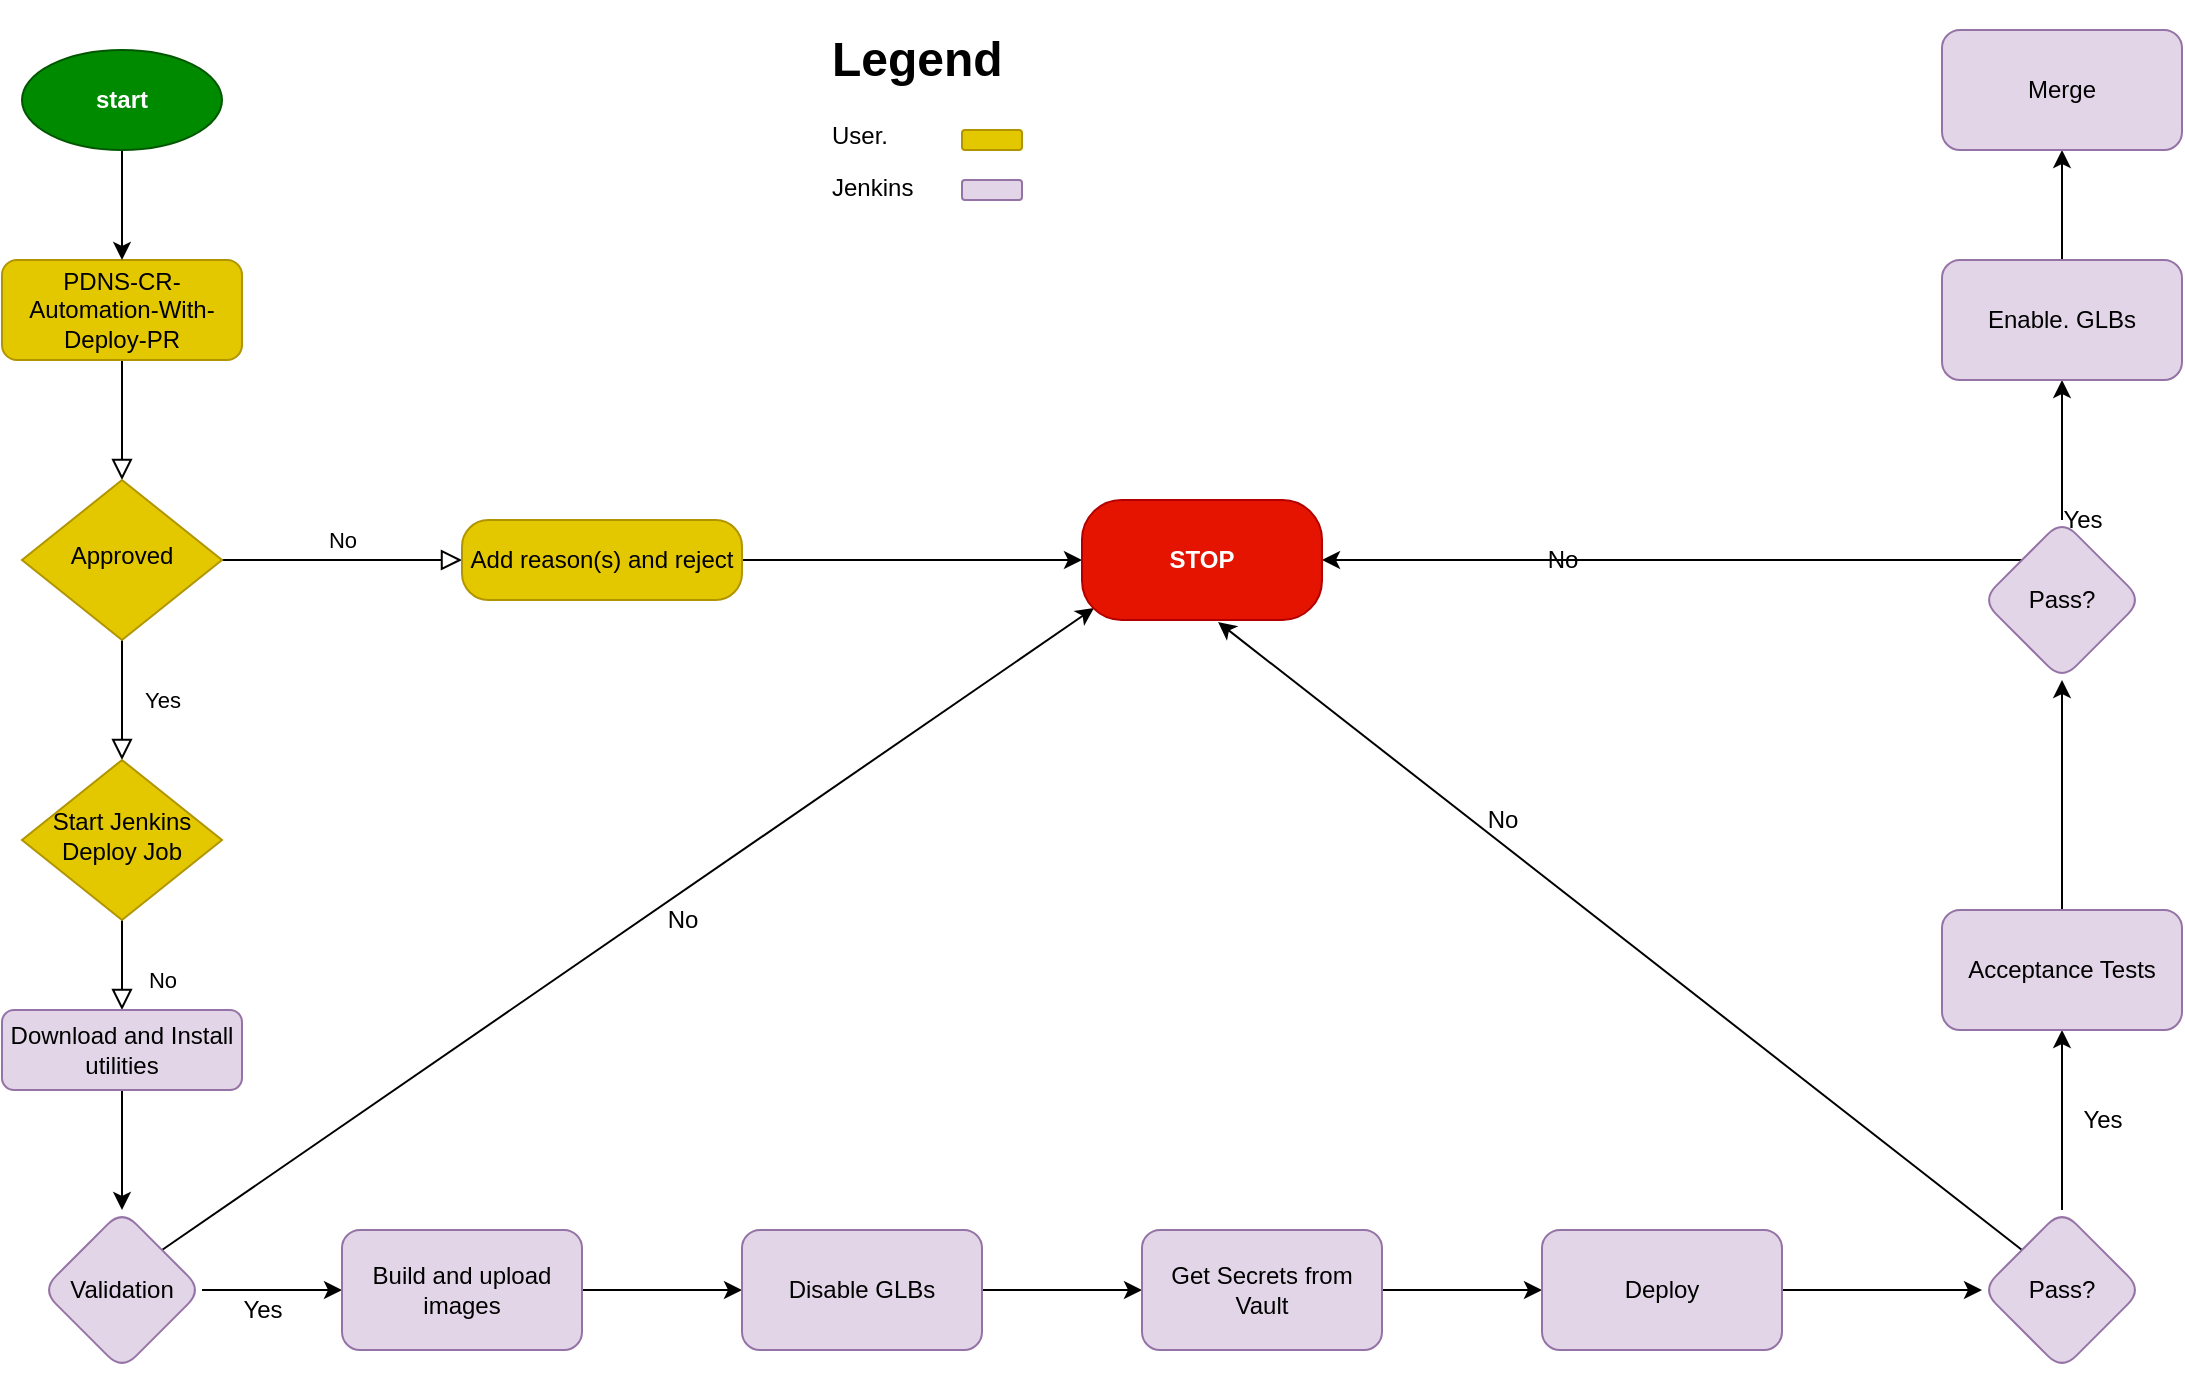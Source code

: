 <mxfile version="20.8.16" type="github">
  <diagram id="C5RBs43oDa-KdzZeNtuy" name="Page-1">
    <mxGraphModel dx="1434" dy="739" grid="1" gridSize="10" guides="1" tooltips="1" connect="1" arrows="1" fold="1" page="1" pageScale="1" pageWidth="827" pageHeight="1169" math="0" shadow="0">
      <root>
        <mxCell id="WIyWlLk6GJQsqaUBKTNV-0" />
        <mxCell id="WIyWlLk6GJQsqaUBKTNV-1" parent="WIyWlLk6GJQsqaUBKTNV-0" />
        <mxCell id="WIyWlLk6GJQsqaUBKTNV-2" value="" style="rounded=0;html=1;jettySize=auto;orthogonalLoop=1;fontSize=11;endArrow=block;endFill=0;endSize=8;strokeWidth=1;shadow=0;labelBackgroundColor=none;edgeStyle=orthogonalEdgeStyle;" parent="WIyWlLk6GJQsqaUBKTNV-1" source="WIyWlLk6GJQsqaUBKTNV-3" target="WIyWlLk6GJQsqaUBKTNV-6" edge="1">
          <mxGeometry relative="1" as="geometry" />
        </mxCell>
        <mxCell id="WIyWlLk6GJQsqaUBKTNV-3" value="PDNS-CR-Automation-With-Deploy-PR" style="rounded=1;whiteSpace=wrap;html=1;fontSize=12;glass=0;strokeWidth=1;shadow=0;fillColor=#e3c800;strokeColor=#B09500;fontColor=#000000;" parent="WIyWlLk6GJQsqaUBKTNV-1" vertex="1">
          <mxGeometry x="20" y="170" width="120" height="50" as="geometry" />
        </mxCell>
        <mxCell id="WIyWlLk6GJQsqaUBKTNV-4" value="Yes" style="rounded=0;html=1;jettySize=auto;orthogonalLoop=1;fontSize=11;endArrow=block;endFill=0;endSize=8;strokeWidth=1;shadow=0;labelBackgroundColor=none;edgeStyle=orthogonalEdgeStyle;" parent="WIyWlLk6GJQsqaUBKTNV-1" source="WIyWlLk6GJQsqaUBKTNV-6" target="WIyWlLk6GJQsqaUBKTNV-10" edge="1">
          <mxGeometry y="20" relative="1" as="geometry">
            <mxPoint as="offset" />
          </mxGeometry>
        </mxCell>
        <mxCell id="WIyWlLk6GJQsqaUBKTNV-5" value="No" style="edgeStyle=orthogonalEdgeStyle;rounded=0;html=1;jettySize=auto;orthogonalLoop=1;fontSize=11;endArrow=block;endFill=0;endSize=8;strokeWidth=1;shadow=0;labelBackgroundColor=none;" parent="WIyWlLk6GJQsqaUBKTNV-1" source="WIyWlLk6GJQsqaUBKTNV-6" target="WIyWlLk6GJQsqaUBKTNV-7" edge="1">
          <mxGeometry y="10" relative="1" as="geometry">
            <mxPoint as="offset" />
          </mxGeometry>
        </mxCell>
        <mxCell id="WIyWlLk6GJQsqaUBKTNV-6" value="Approved" style="rhombus;whiteSpace=wrap;html=1;shadow=0;fontFamily=Helvetica;fontSize=12;align=center;strokeWidth=1;spacing=6;spacingTop=-4;fillColor=#e3c800;fontColor=#000000;strokeColor=#B09500;" parent="WIyWlLk6GJQsqaUBKTNV-1" vertex="1">
          <mxGeometry x="30" y="280" width="100" height="80" as="geometry" />
        </mxCell>
        <mxCell id="usx7o39QProji-OPGjAO-38" value="" style="edgeStyle=none;rounded=0;orthogonalLoop=1;jettySize=auto;html=1;" edge="1" parent="WIyWlLk6GJQsqaUBKTNV-1" source="WIyWlLk6GJQsqaUBKTNV-7" target="usx7o39QProji-OPGjAO-37">
          <mxGeometry relative="1" as="geometry" />
        </mxCell>
        <mxCell id="WIyWlLk6GJQsqaUBKTNV-7" value="Add reason(s) and reject" style="rounded=1;whiteSpace=wrap;html=1;fontSize=12;glass=0;strokeWidth=1;shadow=0;arcSize=33;fillColor=#e3c800;fontColor=#000000;strokeColor=#B09500;" parent="WIyWlLk6GJQsqaUBKTNV-1" vertex="1">
          <mxGeometry x="250" y="300" width="140" height="40" as="geometry" />
        </mxCell>
        <mxCell id="WIyWlLk6GJQsqaUBKTNV-8" value="No" style="rounded=0;html=1;jettySize=auto;orthogonalLoop=1;fontSize=11;endArrow=block;endFill=0;endSize=8;strokeWidth=1;shadow=0;labelBackgroundColor=none;edgeStyle=orthogonalEdgeStyle;" parent="WIyWlLk6GJQsqaUBKTNV-1" source="WIyWlLk6GJQsqaUBKTNV-10" target="WIyWlLk6GJQsqaUBKTNV-11" edge="1">
          <mxGeometry x="0.333" y="20" relative="1" as="geometry">
            <mxPoint as="offset" />
          </mxGeometry>
        </mxCell>
        <mxCell id="WIyWlLk6GJQsqaUBKTNV-10" value="Start Jenkins&lt;br&gt;Deploy Job" style="rhombus;whiteSpace=wrap;html=1;shadow=0;fontFamily=Helvetica;fontSize=12;align=center;strokeWidth=1;spacing=6;spacingTop=-4;fillColor=#e3c800;fontColor=#000000;strokeColor=#B09500;" parent="WIyWlLk6GJQsqaUBKTNV-1" vertex="1">
          <mxGeometry x="30" y="420" width="100" height="80" as="geometry" />
        </mxCell>
        <mxCell id="usx7o39QProji-OPGjAO-12" value="" style="edgeStyle=none;rounded=0;orthogonalLoop=1;jettySize=auto;html=1;" edge="1" parent="WIyWlLk6GJQsqaUBKTNV-1" source="WIyWlLk6GJQsqaUBKTNV-11" target="usx7o39QProji-OPGjAO-11">
          <mxGeometry relative="1" as="geometry" />
        </mxCell>
        <mxCell id="WIyWlLk6GJQsqaUBKTNV-11" value="Download and Install utilities" style="rounded=1;whiteSpace=wrap;html=1;fontSize=12;glass=0;strokeWidth=1;shadow=0;fillColor=#e1d5e7;strokeColor=#9673a6;" parent="WIyWlLk6GJQsqaUBKTNV-1" vertex="1">
          <mxGeometry x="20" y="545" width="120" height="40" as="geometry" />
        </mxCell>
        <mxCell id="usx7o39QProji-OPGjAO-5" style="edgeStyle=none;rounded=0;orthogonalLoop=1;jettySize=auto;html=1;entryX=0.5;entryY=0;entryDx=0;entryDy=0;" edge="1" parent="WIyWlLk6GJQsqaUBKTNV-1" source="usx7o39QProji-OPGjAO-4" target="WIyWlLk6GJQsqaUBKTNV-3">
          <mxGeometry relative="1" as="geometry" />
        </mxCell>
        <mxCell id="usx7o39QProji-OPGjAO-4" value="&lt;b&gt;start&lt;/b&gt;" style="ellipse;whiteSpace=wrap;html=1;fillColor=#008a00;fontColor=#ffffff;strokeColor=#005700;" vertex="1" parent="WIyWlLk6GJQsqaUBKTNV-1">
          <mxGeometry x="30" y="65" width="100" height="50" as="geometry" />
        </mxCell>
        <mxCell id="usx7o39QProji-OPGjAO-14" value="" style="edgeStyle=none;rounded=0;orthogonalLoop=1;jettySize=auto;html=1;" edge="1" parent="WIyWlLk6GJQsqaUBKTNV-1" source="usx7o39QProji-OPGjAO-11" target="usx7o39QProji-OPGjAO-13">
          <mxGeometry relative="1" as="geometry" />
        </mxCell>
        <mxCell id="usx7o39QProji-OPGjAO-59" style="edgeStyle=none;rounded=0;orthogonalLoop=1;jettySize=auto;html=1;exitX=1;exitY=0;exitDx=0;exitDy=0;entryX=0.05;entryY=0.9;entryDx=0;entryDy=0;entryPerimeter=0;" edge="1" parent="WIyWlLk6GJQsqaUBKTNV-1" source="usx7o39QProji-OPGjAO-11" target="usx7o39QProji-OPGjAO-37">
          <mxGeometry relative="1" as="geometry">
            <mxPoint x="570" y="340" as="targetPoint" />
          </mxGeometry>
        </mxCell>
        <mxCell id="usx7o39QProji-OPGjAO-11" value="Validation" style="rhombus;whiteSpace=wrap;html=1;rounded=1;glass=0;strokeWidth=1;shadow=0;fillColor=#e1d5e7;strokeColor=#9673a6;" vertex="1" parent="WIyWlLk6GJQsqaUBKTNV-1">
          <mxGeometry x="40" y="645" width="80" height="80" as="geometry" />
        </mxCell>
        <mxCell id="usx7o39QProji-OPGjAO-18" value="" style="edgeStyle=none;rounded=0;orthogonalLoop=1;jettySize=auto;html=1;" edge="1" parent="WIyWlLk6GJQsqaUBKTNV-1" source="usx7o39QProji-OPGjAO-13" target="usx7o39QProji-OPGjAO-17">
          <mxGeometry relative="1" as="geometry" />
        </mxCell>
        <mxCell id="usx7o39QProji-OPGjAO-13" value="Build and upload images" style="whiteSpace=wrap;html=1;rounded=1;glass=0;strokeWidth=1;shadow=0;fillColor=#e1d5e7;strokeColor=#9673a6;" vertex="1" parent="WIyWlLk6GJQsqaUBKTNV-1">
          <mxGeometry x="190" y="655" width="120" height="60" as="geometry" />
        </mxCell>
        <mxCell id="usx7o39QProji-OPGjAO-20" value="" style="edgeStyle=none;rounded=0;orthogonalLoop=1;jettySize=auto;html=1;" edge="1" parent="WIyWlLk6GJQsqaUBKTNV-1" source="usx7o39QProji-OPGjAO-17" target="usx7o39QProji-OPGjAO-19">
          <mxGeometry relative="1" as="geometry" />
        </mxCell>
        <mxCell id="usx7o39QProji-OPGjAO-17" value="Disable GLBs" style="whiteSpace=wrap;html=1;rounded=1;glass=0;strokeWidth=1;shadow=0;fillColor=#e1d5e7;strokeColor=#9673a6;" vertex="1" parent="WIyWlLk6GJQsqaUBKTNV-1">
          <mxGeometry x="390" y="655" width="120" height="60" as="geometry" />
        </mxCell>
        <mxCell id="usx7o39QProji-OPGjAO-22" value="" style="edgeStyle=none;rounded=0;orthogonalLoop=1;jettySize=auto;html=1;" edge="1" parent="WIyWlLk6GJQsqaUBKTNV-1" source="usx7o39QProji-OPGjAO-19" target="usx7o39QProji-OPGjAO-21">
          <mxGeometry relative="1" as="geometry" />
        </mxCell>
        <mxCell id="usx7o39QProji-OPGjAO-19" value="Get Secrets from Vault" style="whiteSpace=wrap;html=1;rounded=1;glass=0;strokeWidth=1;shadow=0;fillColor=#e1d5e7;strokeColor=#9673a6;" vertex="1" parent="WIyWlLk6GJQsqaUBKTNV-1">
          <mxGeometry x="590" y="655" width="120" height="60" as="geometry" />
        </mxCell>
        <mxCell id="usx7o39QProji-OPGjAO-25" value="" style="edgeStyle=none;rounded=0;orthogonalLoop=1;jettySize=auto;html=1;" edge="1" parent="WIyWlLk6GJQsqaUBKTNV-1" source="usx7o39QProji-OPGjAO-21" target="usx7o39QProji-OPGjAO-24">
          <mxGeometry relative="1" as="geometry" />
        </mxCell>
        <mxCell id="usx7o39QProji-OPGjAO-21" value="Deploy" style="whiteSpace=wrap;html=1;rounded=1;glass=0;strokeWidth=1;shadow=0;fillColor=#e1d5e7;strokeColor=#9673a6;" vertex="1" parent="WIyWlLk6GJQsqaUBKTNV-1">
          <mxGeometry x="790" y="655" width="120" height="60" as="geometry" />
        </mxCell>
        <mxCell id="usx7o39QProji-OPGjAO-27" value="" style="edgeStyle=none;rounded=0;orthogonalLoop=1;jettySize=auto;html=1;" edge="1" parent="WIyWlLk6GJQsqaUBKTNV-1" source="usx7o39QProji-OPGjAO-24" target="usx7o39QProji-OPGjAO-26">
          <mxGeometry relative="1" as="geometry" />
        </mxCell>
        <mxCell id="usx7o39QProji-OPGjAO-42" style="edgeStyle=none;rounded=0;orthogonalLoop=1;jettySize=auto;html=1;exitX=0;exitY=0;exitDx=0;exitDy=0;entryX=0.567;entryY=1.017;entryDx=0;entryDy=0;entryPerimeter=0;" edge="1" parent="WIyWlLk6GJQsqaUBKTNV-1" source="usx7o39QProji-OPGjAO-24" target="usx7o39QProji-OPGjAO-37">
          <mxGeometry relative="1" as="geometry" />
        </mxCell>
        <mxCell id="usx7o39QProji-OPGjAO-24" value="Pass?" style="rhombus;whiteSpace=wrap;html=1;rounded=1;glass=0;strokeWidth=1;shadow=0;fillColor=#e1d5e7;strokeColor=#9673a6;" vertex="1" parent="WIyWlLk6GJQsqaUBKTNV-1">
          <mxGeometry x="1010" y="645" width="80" height="80" as="geometry" />
        </mxCell>
        <mxCell id="usx7o39QProji-OPGjAO-29" value="" style="edgeStyle=none;rounded=0;orthogonalLoop=1;jettySize=auto;html=1;" edge="1" parent="WIyWlLk6GJQsqaUBKTNV-1" source="usx7o39QProji-OPGjAO-26" target="usx7o39QProji-OPGjAO-28">
          <mxGeometry relative="1" as="geometry" />
        </mxCell>
        <mxCell id="usx7o39QProji-OPGjAO-26" value="Acceptance Tests" style="whiteSpace=wrap;html=1;rounded=1;glass=0;strokeWidth=1;shadow=0;fillColor=#e1d5e7;strokeColor=#9673a6;" vertex="1" parent="WIyWlLk6GJQsqaUBKTNV-1">
          <mxGeometry x="990" y="495" width="120" height="60" as="geometry" />
        </mxCell>
        <mxCell id="usx7o39QProji-OPGjAO-31" value="" style="edgeStyle=none;rounded=0;orthogonalLoop=1;jettySize=auto;html=1;" edge="1" parent="WIyWlLk6GJQsqaUBKTNV-1" source="usx7o39QProji-OPGjAO-28" target="usx7o39QProji-OPGjAO-30">
          <mxGeometry relative="1" as="geometry" />
        </mxCell>
        <mxCell id="usx7o39QProji-OPGjAO-44" style="edgeStyle=none;rounded=0;orthogonalLoop=1;jettySize=auto;html=1;exitX=0;exitY=0;exitDx=0;exitDy=0;entryX=1;entryY=0.5;entryDx=0;entryDy=0;" edge="1" parent="WIyWlLk6GJQsqaUBKTNV-1" source="usx7o39QProji-OPGjAO-28" target="usx7o39QProji-OPGjAO-37">
          <mxGeometry relative="1" as="geometry" />
        </mxCell>
        <mxCell id="usx7o39QProji-OPGjAO-28" value="Pass?" style="rhombus;whiteSpace=wrap;html=1;rounded=1;glass=0;strokeWidth=1;shadow=0;fillColor=#e1d5e7;strokeColor=#9673a6;" vertex="1" parent="WIyWlLk6GJQsqaUBKTNV-1">
          <mxGeometry x="1010" y="300" width="80" height="80" as="geometry" />
        </mxCell>
        <mxCell id="usx7o39QProji-OPGjAO-33" value="" style="edgeStyle=none;rounded=0;orthogonalLoop=1;jettySize=auto;html=1;" edge="1" parent="WIyWlLk6GJQsqaUBKTNV-1" source="usx7o39QProji-OPGjAO-30" target="usx7o39QProji-OPGjAO-32">
          <mxGeometry relative="1" as="geometry" />
        </mxCell>
        <mxCell id="usx7o39QProji-OPGjAO-30" value="Enable. GLBs" style="whiteSpace=wrap;html=1;rounded=1;glass=0;strokeWidth=1;shadow=0;fillColor=#e1d5e7;strokeColor=#9673a6;" vertex="1" parent="WIyWlLk6GJQsqaUBKTNV-1">
          <mxGeometry x="990" y="170" width="120" height="60" as="geometry" />
        </mxCell>
        <mxCell id="usx7o39QProji-OPGjAO-32" value="Merge" style="whiteSpace=wrap;html=1;rounded=1;glass=0;strokeWidth=1;shadow=0;fillColor=#e1d5e7;strokeColor=#9673a6;" vertex="1" parent="WIyWlLk6GJQsqaUBKTNV-1">
          <mxGeometry x="990" y="55" width="120" height="60" as="geometry" />
        </mxCell>
        <mxCell id="usx7o39QProji-OPGjAO-37" value="&lt;b&gt;STOP&lt;/b&gt;" style="whiteSpace=wrap;html=1;rounded=1;glass=0;strokeWidth=1;shadow=0;arcSize=33;fillColor=#e51400;strokeColor=#B20000;fontColor=#ffffff;" vertex="1" parent="WIyWlLk6GJQsqaUBKTNV-1">
          <mxGeometry x="560" y="290" width="120" height="60" as="geometry" />
        </mxCell>
        <mxCell id="usx7o39QProji-OPGjAO-41" value="Yes" style="text;html=1;align=center;verticalAlign=middle;resizable=0;points=[];autosize=1;strokeColor=none;fillColor=none;" vertex="1" parent="WIyWlLk6GJQsqaUBKTNV-1">
          <mxGeometry x="1050" y="585" width="40" height="30" as="geometry" />
        </mxCell>
        <mxCell id="usx7o39QProji-OPGjAO-43" value="No" style="text;html=1;align=center;verticalAlign=middle;resizable=0;points=[];autosize=1;strokeColor=none;fillColor=none;" vertex="1" parent="WIyWlLk6GJQsqaUBKTNV-1">
          <mxGeometry x="750" y="435" width="40" height="30" as="geometry" />
        </mxCell>
        <mxCell id="usx7o39QProji-OPGjAO-45" value="No" style="text;html=1;align=center;verticalAlign=middle;resizable=0;points=[];autosize=1;strokeColor=none;fillColor=none;" vertex="1" parent="WIyWlLk6GJQsqaUBKTNV-1">
          <mxGeometry x="780" y="305" width="40" height="30" as="geometry" />
        </mxCell>
        <mxCell id="usx7o39QProji-OPGjAO-46" value="Yes" style="text;html=1;align=center;verticalAlign=middle;resizable=0;points=[];autosize=1;strokeColor=none;fillColor=none;" vertex="1" parent="WIyWlLk6GJQsqaUBKTNV-1">
          <mxGeometry x="1040" y="285" width="40" height="30" as="geometry" />
        </mxCell>
        <mxCell id="usx7o39QProji-OPGjAO-47" style="edgeStyle=none;rounded=0;orthogonalLoop=1;jettySize=auto;html=1;exitX=1;exitY=1;exitDx=0;exitDy=0;" edge="1" parent="WIyWlLk6GJQsqaUBKTNV-1" source="usx7o39QProji-OPGjAO-4" target="usx7o39QProji-OPGjAO-4">
          <mxGeometry relative="1" as="geometry" />
        </mxCell>
        <mxCell id="usx7o39QProji-OPGjAO-52" value="" style="rounded=1;whiteSpace=wrap;html=1;fillColor=#e3c800;fontColor=#000000;strokeColor=#B09500;" vertex="1" parent="WIyWlLk6GJQsqaUBKTNV-1">
          <mxGeometry x="500" y="105" width="30" height="10" as="geometry" />
        </mxCell>
        <mxCell id="usx7o39QProji-OPGjAO-53" value="&lt;h1&gt;Legend&lt;/h1&gt;&lt;p&gt;User.&amp;nbsp;&amp;nbsp;&lt;/p&gt;&lt;p&gt;Jenkins&lt;/p&gt;" style="text;html=1;strokeColor=none;fillColor=none;spacing=5;spacingTop=-20;whiteSpace=wrap;overflow=hidden;rounded=0;" vertex="1" parent="WIyWlLk6GJQsqaUBKTNV-1">
          <mxGeometry x="430" y="50" width="190" height="120" as="geometry" />
        </mxCell>
        <mxCell id="usx7o39QProji-OPGjAO-57" value="" style="rounded=1;whiteSpace=wrap;html=1;fillColor=#e1d5e7;strokeColor=#9673a6;" vertex="1" parent="WIyWlLk6GJQsqaUBKTNV-1">
          <mxGeometry x="500" y="130" width="30" height="10" as="geometry" />
        </mxCell>
        <mxCell id="usx7o39QProji-OPGjAO-58" value="Yes" style="text;html=1;align=center;verticalAlign=middle;resizable=0;points=[];autosize=1;strokeColor=none;fillColor=none;" vertex="1" parent="WIyWlLk6GJQsqaUBKTNV-1">
          <mxGeometry x="130" y="680" width="40" height="30" as="geometry" />
        </mxCell>
        <mxCell id="usx7o39QProji-OPGjAO-60" value="No" style="text;html=1;align=center;verticalAlign=middle;resizable=0;points=[];autosize=1;strokeColor=none;fillColor=none;" vertex="1" parent="WIyWlLk6GJQsqaUBKTNV-1">
          <mxGeometry x="340" y="485" width="40" height="30" as="geometry" />
        </mxCell>
      </root>
    </mxGraphModel>
  </diagram>
</mxfile>
